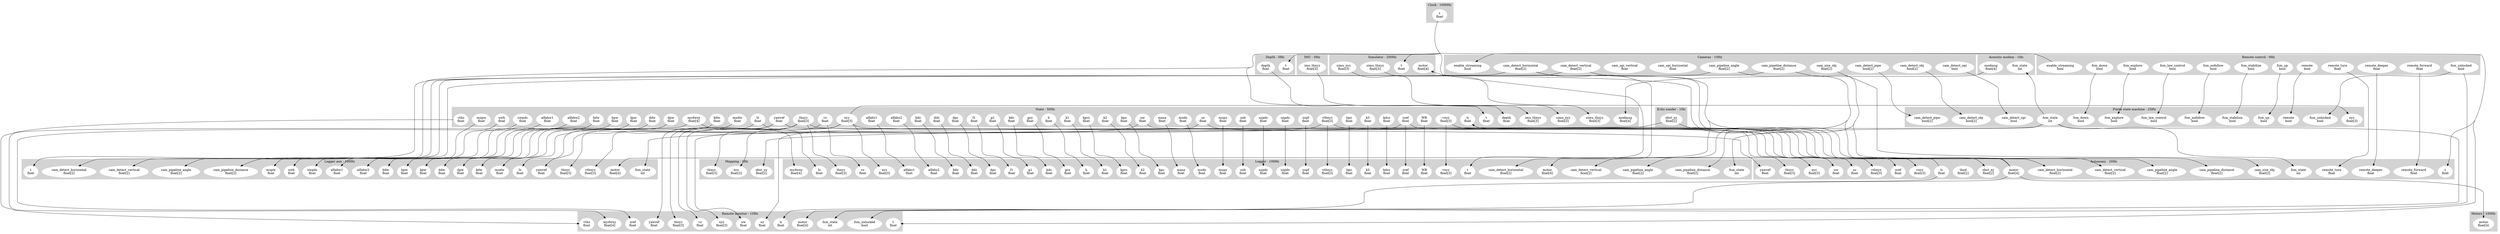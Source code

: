 digraph links {
	concentrate=true;
	subgraph cluster_1 {
		label = "Acoustic modem - 1Hz";
		style=filled;
		color=lightgrey;
		node [style=filled,color=white];
		2 [label = "fsm_state\nint"];
		3 [label = "modmsg\nfloat[4]"];
	}
	subgraph cluster_4 {
		label = "Autonomy - 20Hz";
		style=filled;
		color=lightgrey;
		node [style=filled,color=white];
		5 [label = "cam_detect_horizontal\nfloat[2]"];
		6 [label = "cam_detect_vertical\nfloat[2]"];
		7 [label = "cam_pipeline_angle\nfloat[2]"];
		8 [label = "cam_pipeline_distance\nfloat[2]"];
		9 [label = "cam_size_obj\nfloat[2]"];
		10 [label = "fsm_state\nint"];
		11 [label = "obst_xy\nfloat[2]"];
		12 [label = "remote_deeper\nfloat"];
		13 [label = "remote_forward\nfloat"];
		14 [label = "remote_turn\nfloat"];
		15 [label = "t\nfloat"];
		16 [label = "thxyz\nfloat[3]"];
		17 [label = "thzd\nfloat[2]"];
		18 [label = "uw\nfloat"];
		19 [label = "uz\nfloat"];
		20 [label = "vthxyz\nfloat[3]"];
		21 [label = "vxyz\nfloat[3]"];
		22 [label = "xyz\nfloat[3]"];
		23 [label = "yawref\nfloat"];
		24 [label = "zref\nfloat"];
		25 [label = "motor\nfloat[4]"];
		26 [label = "ti\nfloat"];
	}
	subgraph cluster_27 {
		label = "Cameras - 10Hz";
		style=filled;
		color=lightgrey;
		node [style=filled,color=white];
		28 [label = "enable_streaming\nbool"];
		29 [label = "cam_detect_horizontal\nfloat[2]"];
		30 [label = "cam_detect_obj\nbool[2]"];
		31 [label = "cam_detect_opi\nbool"];
		32 [label = "cam_detect_pipe\nbool[2]"];
		33 [label = "cam_detect_vertical\nfloat[2]"];
		34 [label = "cam_opi_horizontal\nfloat"];
		35 [label = "cam_opi_vertical\nfloat"];
		36 [label = "cam_pipeline_angle\nfloat[2]"];
		37 [label = "cam_pipeline_distance\nfloat[2]"];
		38 [label = "cam_size_obj\nfloat[2]"];
	}
	subgraph cluster_39 {
		label = "Clock - 1000Hz";
		style=filled;
		color=lightgrey;
		node [style=filled,color=white];
		40 [label = "t\nfloat"];
	}
	subgraph cluster_41 {
		label = "Echo sonder - 1Hz";
		style=filled;
		color=lightgrey;
		node [style=filled,color=white];
		42 [label = "obst_xy\nfloat[2]"];
	}
	subgraph cluster_43 {
		label = "Depth - 0Hz";
		style=filled;
		color=lightgrey;
		node [style=filled,color=white];
		44 [label = "t\nfloat"];
		45 [label = "depth\nfloat"];
	}
	subgraph cluster_46 {
		label = "IMU - 0Hz";
		style=filled;
		color=lightgrey;
		node [style=filled,color=white];
		47 [label = "imu_thxyz\nfloat[3]"];
	}
	subgraph cluster_48 {
		label = "Logger - 100Hz";
		style=filled;
		color=lightgrey;
		node [style=filled,color=white];
		49 [label = "Iz\nfloat"];
		50 [label = "WB\nfloat"];
		51 [label = "alfabz1\nfloat"];
		52 [label = "alfabz2\nfloat"];
		53 [label = "bdz\nfloat"];
		54 [label = "bpz\nfloat"];
		55 [label = "cam_detect_horizontal\nfloat[2]"];
		56 [label = "cam_detect_vertical\nfloat[2]"];
		57 [label = "cam_pipeline_angle\nfloat[2]"];
		58 [label = "cam_pipeline_distance\nfloat[2]"];
		59 [label = "ddz\nfloat"];
		60 [label = "dpz\nfloat"];
		61 [label = "f1\nfloat"];
		62 [label = "fsm_state\nint"];
		63 [label = "g1\nfloat"];
		64 [label = "gcz\nfloat"];
		65 [label = "h\nfloat"];
		66 [label = "k1\nfloat"];
		67 [label = "k2\nfloat"];
		68 [label = "k3\nfloat"];
		69 [label = "kdcz\nfloat"];
		70 [label = "kdz\nfloat"];
		71 [label = "kpcz\nfloat"];
		72 [label = "kpz\nfloat"];
		73 [label = "masa\nfloat"];
		74 [label = "motor\nfloat[4]"];
		75 [label = "mudz\nfloat"];
		76 [label = "mupz\nfloat"];
		77 [label = "mydwxy\nfloat[4]"];
		78 [label = "t\nfloat"];
		79 [label = "thxyz\nfloat[3]"];
		80 [label = "uzb\nfloat"];
		81 [label = "uzpdc\nfloat"];
		82 [label = "uzpds\nfloat"];
		83 [label = "uzpf\nfloat"];
		84 [label = "vthxyz\nfloat[3]"];
		85 [label = "vxyz\nfloat[3]"];
		86 [label = "vz\nfloat"];
		87 [label = "xyz\nfloat[3]"];
		88 [label = "zref\nfloat"];
	}
	subgraph cluster_89 {
		label = "Logger aux - 100Hz";
		style=filled;
		color=lightgrey;
		node [style=filled,color=white];
		90 [label = "Iz\nfloat"];
		91 [label = "alfabw1\nfloat"];
		92 [label = "alfabw2\nfloat"];
		93 [label = "bdw\nfloat"];
		94 [label = "bpw\nfloat"];
		95 [label = "cam_detect_horizontal\nfloat[2]"];
		96 [label = "cam_detect_vertical\nfloat[2]"];
		97 [label = "cam_pipeline_angle\nfloat[2]"];
		98 [label = "cam_pipeline_distance\nfloat[2]"];
		99 [label = "ddw\nfloat"];
		100 [label = "dpw\nfloat"];
		101 [label = "fsm_state\nint"];
		102 [label = "kdw\nfloat"];
		103 [label = "kpw\nfloat"];
		104 [label = "motor\nfloat[4]"];
		105 [label = "mudw\nfloat"];
		106 [label = "mupw\nfloat"];
		107 [label = "t\nfloat"];
		108 [label = "thxyz\nfloat[3]"];
		109 [label = "uwb\nfloat"];
		110 [label = "uwpds\nfloat"];
		111 [label = "vthxyz\nfloat[3]"];
		112 [label = "yawref\nfloat"];
	}
	subgraph cluster_113 {
		label = "Mapping - 1Hz";
		style=filled;
		color=lightgrey;
		node [style=filled,color=white];
		114 [label = "obst_xy\nfloat[2]"];
		115 [label = "thxyz\nfloat[3]"];
		116 [label = "xyz\nfloat[3]"];
	}
	subgraph cluster_117 {
		label = "Motors - 100Hz";
		style=filled;
		color=lightgrey;
		node [style=filled,color=white];
		118 [label = "motor\nfloat[4]"];
	}
	subgraph cluster_119 {
		label = "Remote control - 0Hz";
		style=filled;
		color=lightgrey;
		node [style=filled,color=white];
		120 [label = "enable_streaming\nbool"];
		121 [label = "fsm_down\nbool"];
		122 [label = "fsm_explore\nbool"];
		123 [label = "fsm_law_control\nbool"];
		124 [label = "fsm_nofollow\nbool"];
		125 [label = "fsm_stabilize\nbool"];
		126 [label = "fsm_unlocked\nbool"];
		127 [label = "fsm_up\nbool"];
		128 [label = "remote\nbool"];
		129 [label = "remote_deeper\nfloat"];
		130 [label = "remote_forward\nfloat"];
		131 [label = "remote_turn\nfloat"];
	}
	subgraph cluster_132 {
		label = "Remote monitor - 10Hz";
		style=filled;
		color=lightgrey;
		node [style=filled,color=white];
		133 [label = "fsm_state\nint"];
		134 [label = "fsm_unlocked\nbool"];
		135 [label = "motor\nfloat[4]"];
		136 [label = "mydwxy\nfloat[4]"];
		137 [label = "t\nfloat"];
		138 [label = "thxyz\nfloat[3]"];
		139 [label = "ti\nfloat"];
		140 [label = "uw\nfloat"];
		141 [label = "uz\nfloat"];
		142 [label = "vthz\nfloat"];
		143 [label = "vz\nfloat"];
		144 [label = "xyz\nfloat[3]"];
		145 [label = "yawref\nfloat"];
		146 [label = "zref\nfloat"];
	}
	subgraph cluster_147 {
		label = "Simulator - 200Hz";
		style=filled;
		color=lightgrey;
		node [style=filled,color=white];
		148 [label = "motor\nfloat[4]"];
		149 [label = "t\nfloat"];
		150 [label = "simu_thxyz\nfloat[3]"];
		151 [label = "simu_xyz\nfloat[3]"];
	}
	subgraph cluster_152 {
		label = "State - 50Hz";
		style=filled;
		color=lightgrey;
		node [style=filled,color=white];
		153 [label = "depth\nfloat"];
		154 [label = "imu_thxyz\nfloat[3]"];
		155 [label = "modmsg\nfloat[4]"];
		156 [label = "simu_thxyz\nfloat[3]"];
		157 [label = "simu_xyz\nfloat[3]"];
		158 [label = "t\nfloat"];
		159 [label = "ti\nfloat"];
		160 [label = "Iz\nfloat"];
		161 [label = "WB\nfloat"];
		162 [label = "alfabw1\nfloat"];
		163 [label = "alfabw2\nfloat"];
		164 [label = "alfabz1\nfloat"];
		165 [label = "alfabz2\nfloat"];
		166 [label = "bdw\nfloat"];
		167 [label = "bdz\nfloat"];
		168 [label = "bpw\nfloat"];
		169 [label = "bpz\nfloat"];
		170 [label = "ddw\nfloat"];
		171 [label = "ddz\nfloat"];
		172 [label = "dpw\nfloat"];
		173 [label = "dpz\nfloat"];
		174 [label = "f1\nfloat"];
		175 [label = "g1\nfloat"];
		176 [label = "gcz\nfloat"];
		177 [label = "h\nfloat"];
		178 [label = "k1\nfloat"];
		179 [label = "k2\nfloat"];
		180 [label = "k3\nfloat"];
		181 [label = "kdcz\nfloat"];
		182 [label = "kdw\nfloat"];
		183 [label = "kdz\nfloat"];
		184 [label = "kpcz\nfloat"];
		185 [label = "kpw\nfloat"];
		186 [label = "kpz\nfloat"];
		187 [label = "masa\nfloat"];
		188 [label = "mudw\nfloat"];
		189 [label = "mudz\nfloat"];
		190 [label = "mupw\nfloat"];
		191 [label = "mupz\nfloat"];
		192 [label = "mydwxy\nfloat[4]"];
		193 [label = "thxyz\nfloat[3]"];
		194 [label = "uw\nfloat"];
		195 [label = "uwb\nfloat"];
		196 [label = "uwpds\nfloat"];
		197 [label = "uz\nfloat"];
		198 [label = "uzb\nfloat"];
		199 [label = "uzpdc\nfloat"];
		200 [label = "uzpds\nfloat"];
		201 [label = "uzpf\nfloat"];
		202 [label = "vthxyz\nfloat[3]"];
		203 [label = "vthz\nfloat"];
		204 [label = "vxyz\nfloat[3]"];
		205 [label = "vz\nfloat"];
		206 [label = "xyz\nfloat[3]"];
		207 [label = "yawref\nfloat"];
		208 [label = "zref\nfloat"];
	}
	subgraph cluster_209 {
		label = "Finite state machine - 25Hz";
		style=filled;
		color=lightgrey;
		node [style=filled,color=white];
		210 [label = "cam_detect_obj\nbool[2]"];
		211 [label = "cam_detect_opi\nbool"];
		212 [label = "cam_detect_pipe\nbool[2]"];
		213 [label = "fsm_down\nbool"];
		214 [label = "fsm_explore\nbool"];
		215 [label = "fsm_law_control\nbool"];
		216 [label = "fsm_nofollow\nbool"];
		217 [label = "fsm_stabilize\nbool"];
		218 [label = "fsm_unlocked\nbool"];
		219 [label = "fsm_up\nbool"];
		220 [label = "remote\nbool"];
		221 [label = "xyz\nfloat[3]"];
		222 [label = "fsm_state\nint"];
	}
	subgraph cluster_223 {
		label = "subscriber - 10Hz";
		style=filled;
		color=lightgrey;
		node [style=filled,color=white];
	}
	subgraph cluster_224 {
		label = "Subscriber IMU - 10Hz";
		style=filled;
		color=lightgrey;
		node [style=filled,color=white];
	}
	160->49 [minlen=5];
	160->90 [minlen=5];
	161->50 [minlen=5];
	162->91 [minlen=5];
	163->92 [minlen=5];
	164->51 [minlen=5];
	165->52 [minlen=5];
	166->93 [minlen=5];
	167->53 [minlen=5];
	168->94 [minlen=5];
	169->54 [minlen=5];
	29->5 [minlen=5];
	29->55 [minlen=5];
	29->95 [minlen=5];
	30->210 [minlen=5];
	31->211 [minlen=5];
	32->212 [minlen=5];
	33->6 [minlen=5];
	33->56 [minlen=5];
	33->96 [minlen=5];
	36->7 [minlen=5];
	36->57 [minlen=5];
	36->97 [minlen=5];
	37->8 [minlen=5];
	37->58 [minlen=5];
	37->98 [minlen=5];
	38->9 [minlen=5];
	170->99 [minlen=5];
	171->59 [minlen=5];
	45->153 [minlen=5];
	172->100 [minlen=5];
	173->60 [minlen=5];
	120->28 [minlen=5];
	174->61 [minlen=5];
	121->213 [minlen=5];
	122->214 [minlen=5];
	123->215 [minlen=5];
	124->216 [minlen=5];
	125->217 [minlen=5];
	222->2 [minlen=5];
	222->10 [minlen=5];
	222->62 [minlen=5];
	222->101 [minlen=5];
	222->133 [minlen=5];
	126->134 [minlen=5];
	126->218 [minlen=5];
	127->219 [minlen=5];
	175->63 [minlen=5];
	176->64 [minlen=5];
	177->65 [minlen=5];
	47->154 [minlen=5];
	178->66 [minlen=5];
	179->67 [minlen=5];
	180->68 [minlen=5];
	181->69 [minlen=5];
	182->102 [minlen=5];
	183->70 [minlen=5];
	184->71 [minlen=5];
	185->103 [minlen=5];
	186->72 [minlen=5];
	187->73 [minlen=5];
	3->155 [minlen=5];
	25->74 [minlen=5];
	25->104 [minlen=5];
	25->118 [minlen=5];
	25->135 [minlen=5];
	25->148 [minlen=5];
	188->105 [minlen=5];
	189->75 [minlen=5];
	190->106 [minlen=5];
	191->76 [minlen=5];
	192->77 [minlen=5];
	192->136 [minlen=5];
	42->11 [minlen=5];
	42->114 [minlen=5];
	128->220 [minlen=5];
	129->12 [minlen=5];
	130->13 [minlen=5];
	131->14 [minlen=5];
	150->156 [minlen=5];
	151->157 [minlen=5];
	40->15 [minlen=5];
	40->44 [minlen=5];
	40->78 [minlen=5];
	40->107 [minlen=5];
	40->137 [minlen=5];
	40->149 [minlen=5];
	40->158 [minlen=5];
	193->16 [minlen=5];
	193->79 [minlen=5];
	193->108 [minlen=5];
	193->115 [minlen=5];
	193->138 [minlen=5];
	26->139 [minlen=5];
	26->159 [minlen=5];
	194->18 [minlen=5];
	194->140 [minlen=5];
	195->109 [minlen=5];
	196->110 [minlen=5];
	197->19 [minlen=5];
	197->141 [minlen=5];
	198->80 [minlen=5];
	199->81 [minlen=5];
	200->82 [minlen=5];
	201->83 [minlen=5];
	202->20 [minlen=5];
	202->84 [minlen=5];
	202->111 [minlen=5];
	203->142 [minlen=5];
	204->21 [minlen=5];
	204->85 [minlen=5];
	205->86 [minlen=5];
	205->143 [minlen=5];
	206->22 [minlen=5];
	206->87 [minlen=5];
	206->116 [minlen=5];
	206->144 [minlen=5];
	206->221 [minlen=5];
	207->23 [minlen=5];
	207->112 [minlen=5];
	207->145 [minlen=5];
	208->24 [minlen=5];
	208->88 [minlen=5];
	208->146 [minlen=5];
}